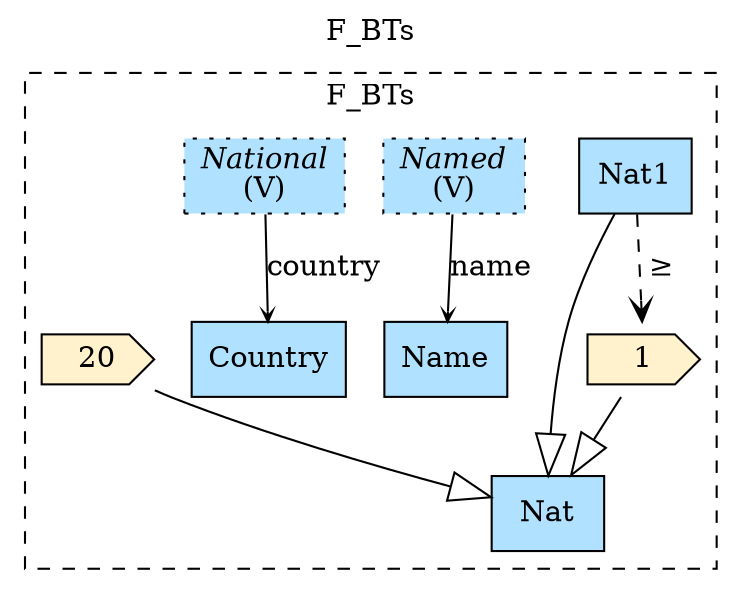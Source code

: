 digraph {graph[label=F_BTs,labelloc=tl,labelfontsize=12];
subgraph cluster_F_BTs{style=dashed;label=F_BTs;
"Nat"[shape=record,fillcolor=lightskyblue1,style = filled,label="Nat"];
"Nat1"[shape=record,fillcolor=lightskyblue1,style = filled,label="Nat1"];
"Named"[shape=record,fillcolor=lightskyblue1,style ="filled,dotted",label=<{<I>Named</I><br/>(V)}>];
"Name"[shape=record,fillcolor=lightskyblue1,style = filled,label="Name"];
"Country"[shape=record,fillcolor=lightskyblue1,style = filled,label="Country"];
"National"[shape=record,fillcolor=lightskyblue1,style ="filled,dotted",label=<{<I>National</I><br/>(V)}>];
"V1"[shape=cds,fillcolor="#FFF2CC",style = filled,label="1"];
"V20"[shape=cds,fillcolor="#FFF2CC",style = filled,label="20"];

"Named"->"Name"[label="name",arrowhead=vee,headlabel="",arrowsize=.5];
"Nat1"->"Nat"[arrowhead=onormal,arrowsize=2.0];
"V1"->"Nat"[arrowhead=onormal,arrowsize=2.0];
"V20"->"Nat"[arrowhead=onormal,arrowsize=2.0];
"Nat1"->"V1"[arrowhead=vee,style=dashed,label=" ≥"];

"National"->"Country"[label="country",arrowhead=vee,headlabel="",arrowsize=.5];

}
}